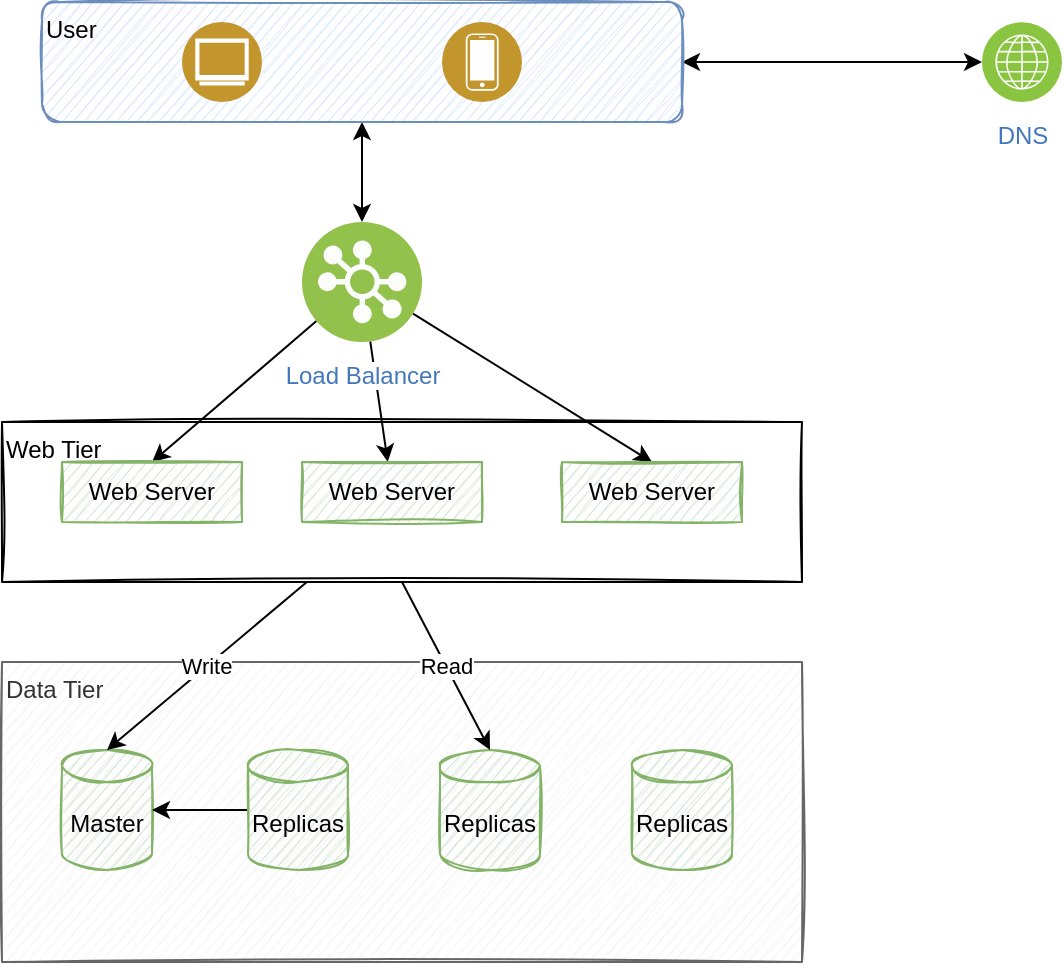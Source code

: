 <mxfile>
    <diagram id="LJf3RDG18ftNBQCMqi6b" name="Page-1">
        <mxGraphModel dx="794" dy="372" grid="1" gridSize="10" guides="1" tooltips="1" connect="1" arrows="1" fold="1" page="1" pageScale="1" pageWidth="850" pageHeight="1100" math="0" shadow="0">
            <root>
                <mxCell id="0"/>
                <mxCell id="1" parent="0"/>
                <mxCell id="13" value="Web Tier" style="rounded=0;whiteSpace=wrap;html=1;sketch=1;align=left;verticalAlign=top;" vertex="1" parent="1">
                    <mxGeometry x="60" y="230" width="400" height="80" as="geometry"/>
                </mxCell>
                <mxCell id="8" style="edgeStyle=none;html=1;entryX=0;entryY=0.5;entryDx=0;entryDy=0;startArrow=classic;startFill=1;" edge="1" parent="1" source="2" target="7">
                    <mxGeometry relative="1" as="geometry"/>
                </mxCell>
                <mxCell id="9" style="edgeStyle=none;html=1;entryX=0.5;entryY=0;entryDx=0;entryDy=0;startArrow=classic;startFill=1;" edge="1" parent="1" source="2" target="4">
                    <mxGeometry relative="1" as="geometry"/>
                </mxCell>
                <mxCell id="2" value="User&amp;nbsp;" style="rounded=1;whiteSpace=wrap;html=1;align=left;fillColor=#dae8fc;strokeColor=#6c8ebf;sketch=1;verticalAlign=top;" vertex="1" parent="1">
                    <mxGeometry x="80" y="20" width="320" height="60" as="geometry"/>
                </mxCell>
                <mxCell id="22" style="edgeStyle=none;html=1;entryX=0.5;entryY=0;entryDx=0;entryDy=0;startArrow=none;startFill=0;" edge="1" parent="1" source="4" target="10">
                    <mxGeometry relative="1" as="geometry"/>
                </mxCell>
                <mxCell id="23" style="edgeStyle=none;html=1;startArrow=none;startFill=0;" edge="1" parent="1" source="4" target="12">
                    <mxGeometry relative="1" as="geometry"/>
                </mxCell>
                <mxCell id="24" style="edgeStyle=none;html=1;entryX=0.5;entryY=0;entryDx=0;entryDy=0;startArrow=none;startFill=0;" edge="1" parent="1" source="4" target="11">
                    <mxGeometry relative="1" as="geometry"/>
                </mxCell>
                <mxCell id="4" value="Load Balancer" style="aspect=fixed;perimeter=ellipsePerimeter;html=1;align=center;shadow=0;dashed=0;fontColor=#4277BB;labelBackgroundColor=#ffffff;fontSize=12;spacingTop=3;image;image=img/lib/ibm/vpc/LoadBalancerPool.svg;sketch=1;" vertex="1" parent="1">
                    <mxGeometry x="210" y="130" width="60" height="60" as="geometry"/>
                </mxCell>
                <mxCell id="5" value="" style="aspect=fixed;perimeter=ellipsePerimeter;html=1;align=center;shadow=0;dashed=0;fontColor=#4277BB;labelBackgroundColor=#ffffff;fontSize=12;spacingTop=3;image;image=img/lib/ibm/users/device.svg;sketch=1;" vertex="1" parent="1">
                    <mxGeometry x="280" y="30" width="40" height="40" as="geometry"/>
                </mxCell>
                <mxCell id="6" value="" style="aspect=fixed;perimeter=ellipsePerimeter;html=1;align=center;shadow=0;dashed=0;fontColor=#4277BB;labelBackgroundColor=#ffffff;fontSize=12;spacingTop=3;image;image=img/lib/ibm/users/browser.svg;sketch=1;" vertex="1" parent="1">
                    <mxGeometry x="150" y="30" width="40" height="40" as="geometry"/>
                </mxCell>
                <mxCell id="7" value="DNS" style="aspect=fixed;perimeter=ellipsePerimeter;html=1;align=center;shadow=0;dashed=0;fontColor=#4277BB;labelBackgroundColor=#ffffff;fontSize=12;spacingTop=3;image;image=img/lib/ibm/infrastructure/channels.svg;sketch=1;" vertex="1" parent="1">
                    <mxGeometry x="550" y="30" width="40" height="40" as="geometry"/>
                </mxCell>
                <mxCell id="10" value="Web Server" style="rounded=0;whiteSpace=wrap;html=1;sketch=1;fillColor=#d5e8d4;strokeColor=#82b366;" vertex="1" parent="1">
                    <mxGeometry x="90" y="250" width="90" height="30" as="geometry"/>
                </mxCell>
                <mxCell id="11" value="Web Server" style="rounded=0;whiteSpace=wrap;html=1;sketch=1;fillColor=#d5e8d4;strokeColor=#82b366;" vertex="1" parent="1">
                    <mxGeometry x="340" y="250" width="90" height="30" as="geometry"/>
                </mxCell>
                <mxCell id="12" value="Web Server" style="rounded=0;whiteSpace=wrap;html=1;sketch=1;fillColor=#d5e8d4;strokeColor=#82b366;" vertex="1" parent="1">
                    <mxGeometry x="210" y="250" width="90" height="30" as="geometry"/>
                </mxCell>
                <mxCell id="14" value="Data Tier" style="rounded=0;whiteSpace=wrap;html=1;sketch=1;align=left;verticalAlign=top;fillColor=#f5f5f5;fontColor=#333333;strokeColor=#666666;" vertex="1" parent="1">
                    <mxGeometry x="60" y="350" width="400" height="150" as="geometry"/>
                </mxCell>
                <mxCell id="15" value="Master" style="shape=cylinder3;whiteSpace=wrap;html=1;boundedLbl=1;backgroundOutline=1;size=8;sketch=1;fillColor=#d5e8d4;strokeColor=#82b366;" vertex="1" parent="1">
                    <mxGeometry x="90" y="394" width="45" height="60" as="geometry"/>
                </mxCell>
                <mxCell id="21" style="edgeStyle=none;html=1;entryX=1;entryY=0.5;entryDx=0;entryDy=0;entryPerimeter=0;startArrow=none;startFill=0;" edge="1" parent="1" source="16" target="15">
                    <mxGeometry relative="1" as="geometry"/>
                </mxCell>
                <mxCell id="16" value="Replicas" style="shape=cylinder3;whiteSpace=wrap;html=1;boundedLbl=1;backgroundOutline=1;size=8;sketch=1;fillColor=#d5e8d4;strokeColor=#82b366;" vertex="1" parent="1">
                    <mxGeometry x="183" y="394" width="50" height="60" as="geometry"/>
                </mxCell>
                <mxCell id="17" value="Replicas" style="shape=cylinder3;whiteSpace=wrap;html=1;boundedLbl=1;backgroundOutline=1;size=8;sketch=1;fillColor=#d5e8d4;strokeColor=#82b366;" vertex="1" parent="1">
                    <mxGeometry x="279" y="394" width="50" height="60" as="geometry"/>
                </mxCell>
                <mxCell id="18" value="Replicas" style="shape=cylinder3;whiteSpace=wrap;html=1;boundedLbl=1;backgroundOutline=1;size=8;sketch=1;fillColor=#d5e8d4;strokeColor=#82b366;" vertex="1" parent="1">
                    <mxGeometry x="375" y="394" width="50" height="60" as="geometry"/>
                </mxCell>
                <mxCell id="19" value="Write" style="edgeStyle=none;html=1;entryX=0.5;entryY=0;entryDx=0;entryDy=0;entryPerimeter=0;startArrow=none;startFill=0;" edge="1" parent="1" source="13" target="15">
                    <mxGeometry relative="1" as="geometry"/>
                </mxCell>
                <mxCell id="20" value="Read" style="edgeStyle=none;html=1;entryX=0.5;entryY=0;entryDx=0;entryDy=0;entryPerimeter=0;startArrow=none;startFill=0;exitX=0.5;exitY=1;exitDx=0;exitDy=0;" edge="1" parent="1" source="13" target="17">
                    <mxGeometry relative="1" as="geometry">
                        <mxPoint x="222.419" y="320" as="sourcePoint"/>
                        <mxPoint x="122.5" y="404" as="targetPoint"/>
                    </mxGeometry>
                </mxCell>
            </root>
        </mxGraphModel>
    </diagram>
</mxfile>